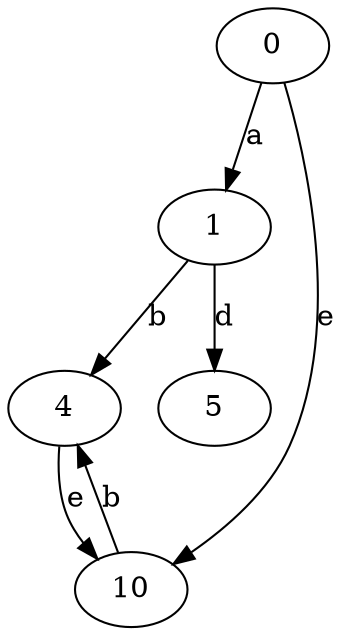strict digraph  {
0;
1;
4;
5;
10;
0 -> 1  [label=a];
0 -> 10  [label=e];
1 -> 4  [label=b];
1 -> 5  [label=d];
4 -> 10  [label=e];
10 -> 4  [label=b];
}
